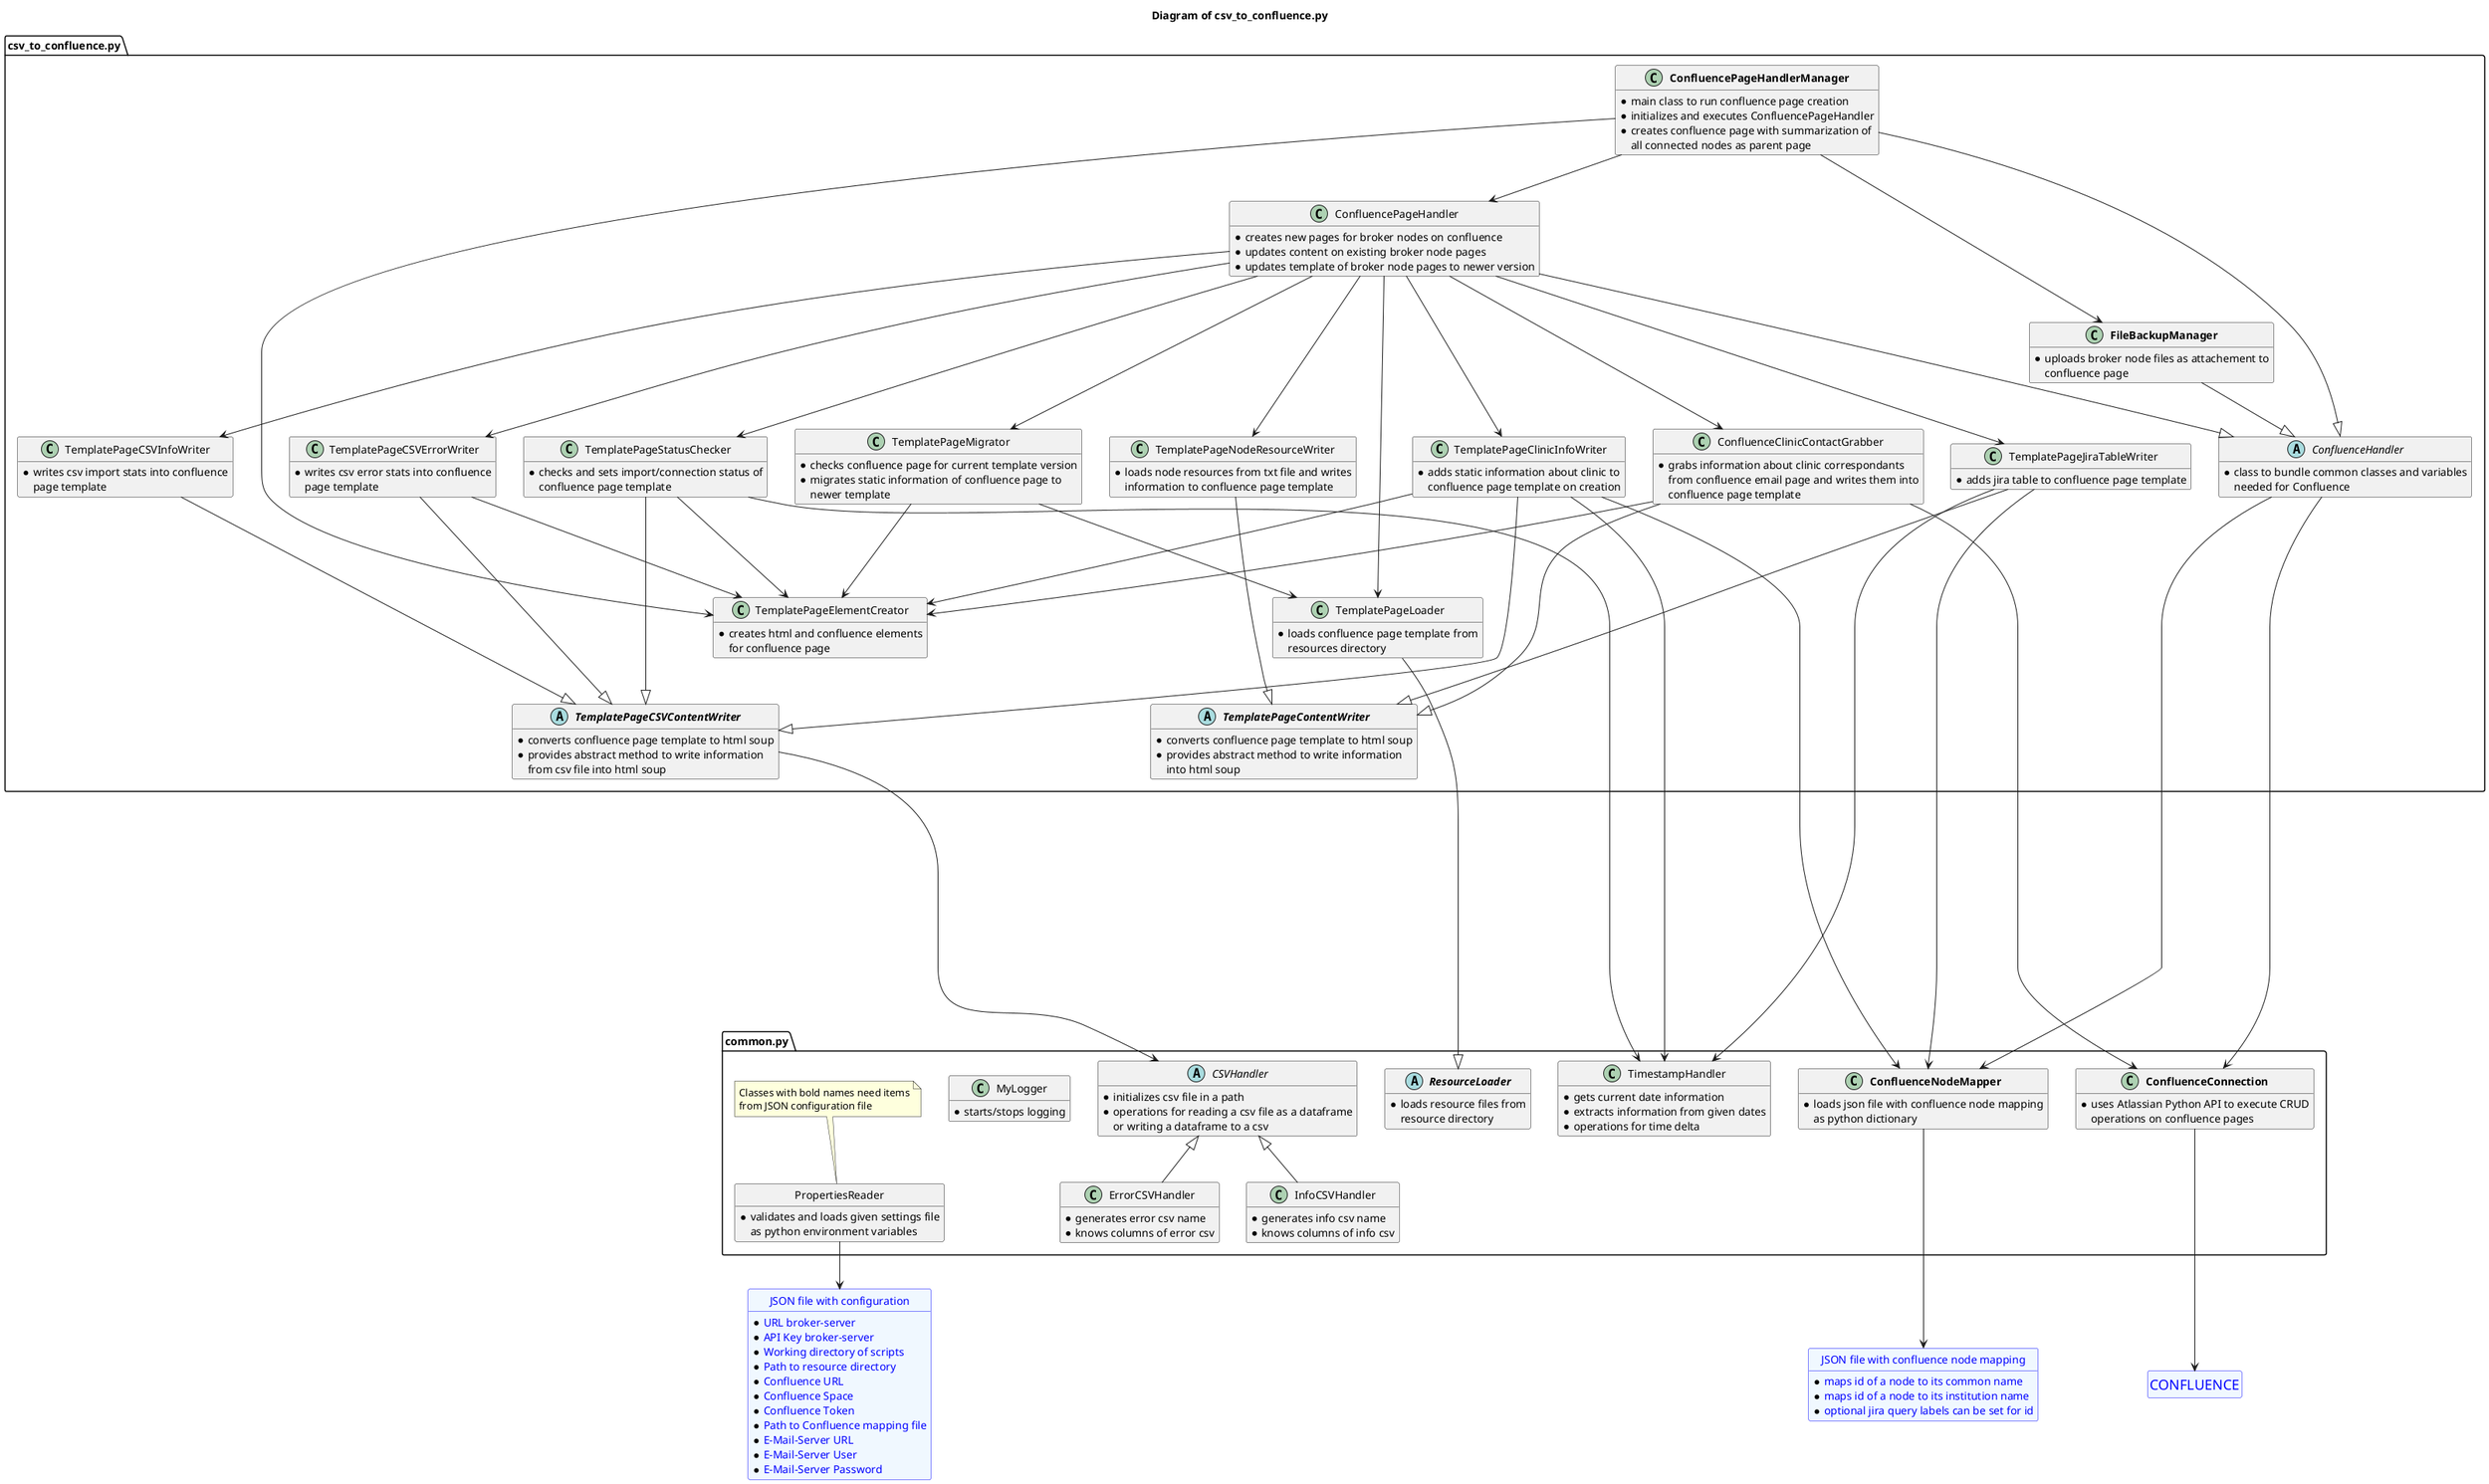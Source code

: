 @startuml
hide methods

title Diagram of csv_to_confluence.py

entity "<size:18>CONFLUENCE</size>" as confluence
entity confluence #aliceblue;line:blue;text:blue
hide confluence members
hide confluence circle

entity "JSON file with configuration" as settings {
* URL broker-server
* API Key broker-server
* Working directory of scripts
* Path to resource directory
* Confluence URL
* Confluence Space
* Confluence Token
* Path to Confluence mapping file
* E-Mail-Server URL
* E-Mail-Server User
* E-Mail-Server Password
}
entity settings #aliceblue;line:blue;text:blue
hide settings circle

entity "JSON file with confluence node mapping" as mapping {
* maps id of a node to its common name
* maps id of a node to its institution name
* optional jira query labels can be set for id
}
entity mapping #aliceblue;line:blue;text:blue
hide mapping circle

'###################################################################'

package "common.py" as common <<Package>> {
abstract class CSVHandler {
* initializes csv file in a path
* operations for reading a csv file as a dataframe
or writing a dataframe to a csv
}

class InfoCSVHandler {
* generates info csv name
* knows columns of info csv
}

class ErrorCSVHandler {
* generates error csv name
* knows columns of error csv
}

class TimestampHandler {
* gets current date information
* extracts information from given dates
* operations for time delta
}

abstract class "**ResourceLoader**" as ResourceLoader {
* loads resource files from
resource directory
}

class "**ConfluenceConnection**" as ConfluenceConnection {
* uses Atlassian Python API to execute CRUD
operations on confluence pages
}

class "**ConfluenceNodeMapper**" as ConfluenceNodeMapper {
* loads json file with confluence node mapping
as python dictionary
}

class MyLogger {
* starts/stops logging
}

class PropertiesReader {
* validates and loads given settings file
as python environment variables
}
hide PropertiesReader circle
note top of PropertiesReader: Classes with bold names need items\nfrom JSON configuration file
}

InfoCSVHandler -u-|> CSVHandler
ErrorCSVHandler -u-|> CSVHandler

ConfluenceConnection -d--> confluence
ConfluenceNodeMapper -d--> mapping
PropertiesReader --> settings

'###################################################################'

package "csv_to_confluence.py" as csv_to_confluence {
class TemplatePageElementCreator {
* creates html and confluence elements
for confluence page
}

class TemplatePageLoader {
* loads confluence page template from
resources directory
}

abstract class "**TemplatePageCSVContentWriter**" as TemplatePageCSVContentWriter {
* converts confluence page template to html soup
* provides abstract method to write information
from csv file into html soup
}

class TemplatePageCSVInfoWriter {
* writes csv import stats into confluence
page template
}

class TemplatePageCSVErrorWriter {
* writes csv error stats into confluence
page template
}

class TemplatePageStatusChecker {
* checks and sets import/connection status of
confluence page template
}

class TemplatePageClinicInfoWriter {
* adds static information about clinic to
confluence page template on creation
}

abstract class "**TemplatePageContentWriter**" as TemplatePageContentWriter {
* converts confluence page template to html soup
* provides abstract method to write information
into html soup
}

class TemplatePageNodeResourceWriter {
* loads node resources from txt file and writes
information to confluence page template
}

class TemplatePageJiraTableWriter {
* adds jira table to confluence page template
}

class TemplatePageMigrator {
* checks confluence page for current template version
* migrates static information of confluence page to
newer template
}

class ConfluenceClinicContactGrabber {
* grabs information about clinic correspondants
from confluence email page and writes them into
confluence page template
}

abstract class ConfluenceHandler {
* class to bundle common classes and variables
needed for Confluence
}

class ConfluencePageHandler {
* creates new pages for broker nodes on confluence
* updates content on existing broker node pages
* updates template of broker node pages to newer version
}

class "**FileBackupManager**" as FileBackupManager {
* uploads broker node files as attachement to
confluence page
}

class "**ConfluencePageHandlerManager**" as ConfluencePageHandlerManager {
* main class to run confluence page creation
* initializes and executes ConfluencePageHandler
* creates confluence page with summarization of
all connected nodes as parent page
}
}

TemplatePageLoader --|> ResourceLoader

TemplatePageCSVContentWriter -d------> CSVHandler

TemplatePageCSVInfoWriter -d---|> TemplatePageCSVContentWriter

TemplatePageCSVErrorWriter -d---|> TemplatePageCSVContentWriter
TemplatePageCSVErrorWriter -d--> TemplatePageElementCreator

TemplatePageStatusChecker -d---|> TemplatePageCSVContentWriter
TemplatePageStatusChecker -d--> TemplatePageElementCreator
TemplatePageStatusChecker --> TimestampHandler

TemplatePageClinicInfoWriter -d---|> TemplatePageCSVContentWriter
TemplatePageClinicInfoWriter --> ConfluenceNodeMapper
TemplatePageClinicInfoWriter -d--> TemplatePageElementCreator
TemplatePageClinicInfoWriter --> TimestampHandler

TemplatePageNodeResourceWriter -d---|> TemplatePageContentWriter

TemplatePageJiraTableWriter -d---|> TemplatePageContentWriter
TemplatePageJiraTableWriter --> ConfluenceNodeMapper
TemplatePageJiraTableWriter --> TimestampHandler

TemplatePageMigrator ---> TemplatePageLoader
TemplatePageMigrator -d--> TemplatePageElementCreator

ConfluenceClinicContactGrabber -d---|> TemplatePageContentWriter
ConfluenceClinicContactGrabber --> ConfluenceConnection
ConfluenceClinicContactGrabber -d--> TemplatePageElementCreator

ConfluenceHandler --> ConfluenceConnection
ConfluenceHandler --> ConfluenceNodeMapper

ConfluencePageHandler ---|> ConfluenceHandler
ConfluencePageHandler ---> TemplatePageLoader
ConfluencePageHandler ---> TemplatePageClinicInfoWriter
ConfluencePageHandler ---> TemplatePageMigrator
ConfluencePageHandler ---> TemplatePageCSVInfoWriter
ConfluencePageHandler ---> TemplatePageCSVErrorWriter
ConfluencePageHandler ---> TemplatePageNodeResourceWriter
ConfluencePageHandler ---> TemplatePageJiraTableWriter
ConfluencePageHandler ---> TemplatePageStatusChecker
ConfluencePageHandler ---> ConfluenceClinicContactGrabber

FileBackupManager --|> ConfluenceHandler

ConfluencePageHandlerManager --|> ConfluenceHandler
ConfluencePageHandlerManager --> ConfluencePageHandler
ConfluencePageHandlerManager --> FileBackupManager
ConfluencePageHandlerManager --> TemplatePageElementCreator

@enduml